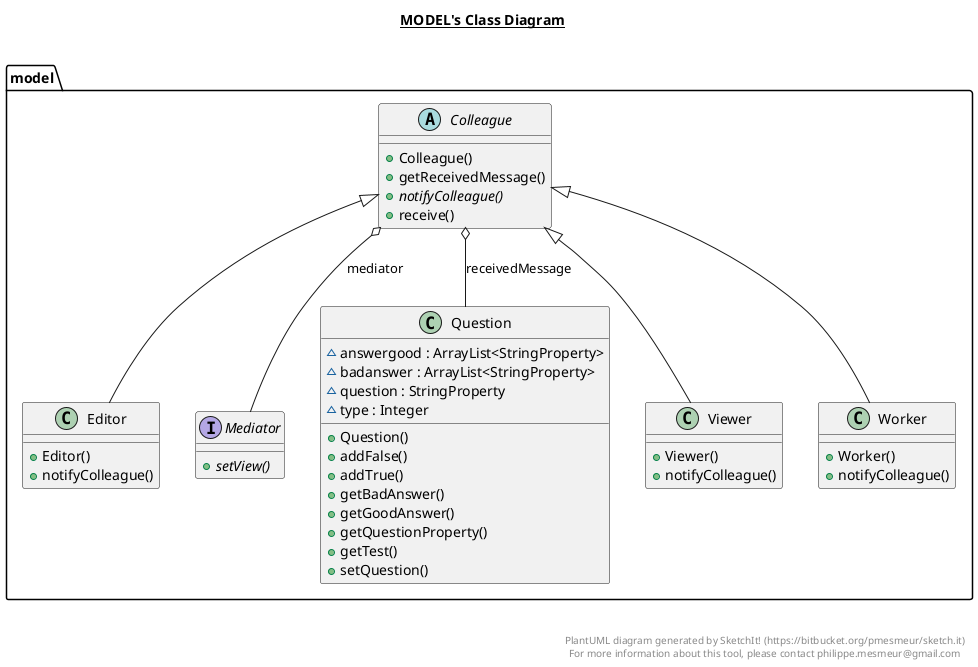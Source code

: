 @startuml

title __MODEL's Class Diagram__\n

  namespace model {
    abstract class model.Colleague {
        + Colleague()
        + getReceivedMessage()
        {abstract} + notifyColleague()
        + receive()
    }
  }
  

  namespace model {
    class model.Editor {
        + Editor()
        + notifyColleague()
    }
  }
  

  namespace model {
    interface model.Mediator {
        {abstract} + setView()
    }
  }
  

  namespace model {
    class model.Question {
        ~ answergood : ArrayList<StringProperty>
        ~ badanswer : ArrayList<StringProperty>
        ~ question : StringProperty
        ~ type : Integer
        + Question()
        + addFalse()
        + addTrue()
        + getBadAnswer()
        + getGoodAnswer()
        + getQuestionProperty()
        + getTest()
        + setQuestion()
    }
  }
  

  namespace model {
    class model.Viewer {
        + Viewer()
        + notifyColleague()
    }
  }
  

  namespace model {
    class model.Worker {
        + Worker()
        + notifyColleague()
    }
  }
  

  model.Colleague o-- model.Mediator : mediator
  model.Colleague o-- model.Question : receivedMessage
  model.Editor -up-|> model.Colleague
  model.Viewer -up-|> model.Colleague
  model.Worker -up-|> model.Colleague


right footer


PlantUML diagram generated by SketchIt! (https://bitbucket.org/pmesmeur/sketch.it)
For more information about this tool, please contact philippe.mesmeur@gmail.com
endfooter

@enduml
